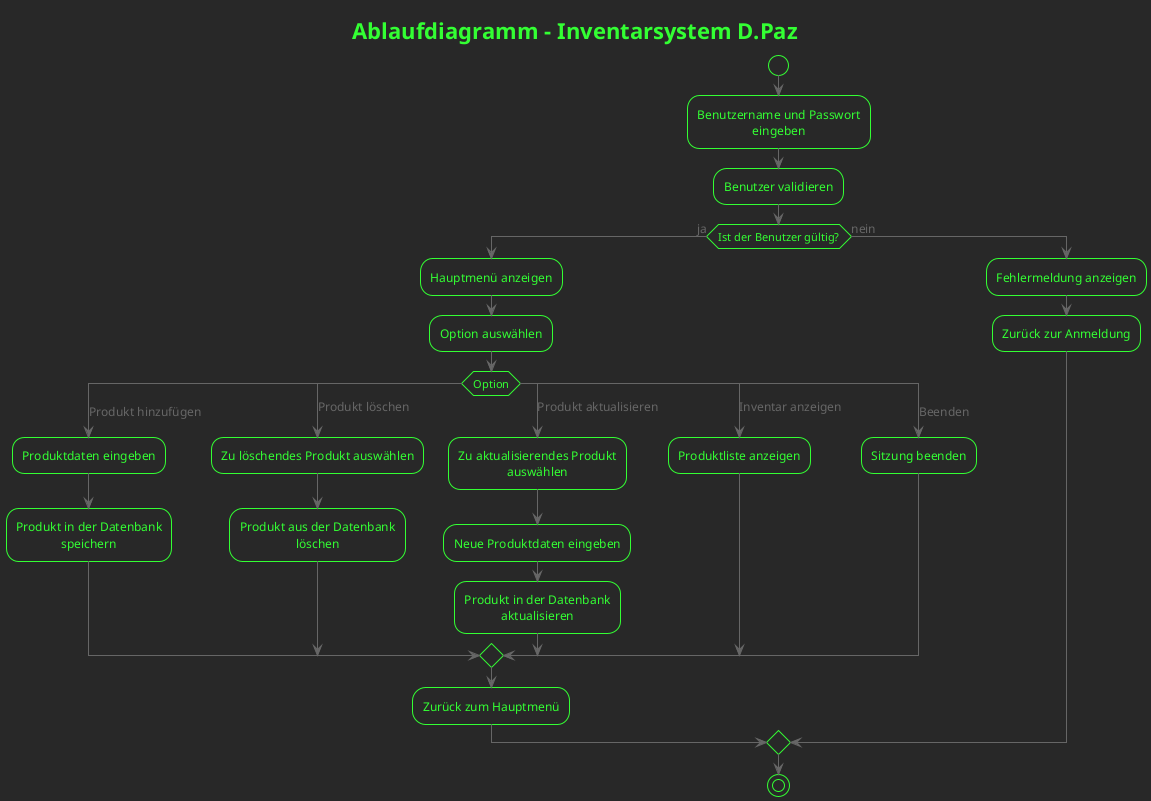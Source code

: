 

@startuml

!theme crt-green
!include <C4/C4_Context>
title Ablaufdiagramm - Inventarsystem D.Paz

start

:Benutzername und Passwort eingeben;
:Benutzer validieren;

if (Ist der Benutzer gültig?) then (ja)
  :Hauptmenü anzeigen;
  :Option auswählen;
  switch (Option)
    case (Produkt hinzufügen)
      :Produktdaten eingeben;
      :Produkt in der Datenbank speichern;
    case (Produkt löschen)
      :Zu löschendes Produkt auswählen;
      :Produkt aus der Datenbank löschen;
    case (Produkt aktualisieren)
      :Zu aktualisierendes Produkt auswählen;
      :Neue Produktdaten eingeben;
      :Produkt in der Datenbank aktualisieren;
    case (Inventar anzeigen)
      :Produktliste anzeigen;
    case (Beenden)
      :Sitzung beenden;
  endswitch
  :Zurück zum Hauptmenü;
else (nein)
  :Fehlermeldung anzeigen;
  :Zurück zur Anmeldung;
endif

stop

@enduml


@startuml

!theme crt-green
!include <C4/C4_Context>
title Usecase Diagramm

left to right direction

Actor "Administrator" as admin
Actor "Benutzer" as user

Rectangle Inventar_System {
  admin -- (Anmelden)
  (Anmelden) <. (Login validieren) : include
  (Anmelden) <.. (Passwort wiederherstellen) : extends
  (Login validieren) <. (DB abfragen) : include
  (Passwort wiederherstellen) <. (DB abfragen) : include

  admin -- (Benutzer verwalten)
  admin -- (Produkte verwalten)
  admin -- (Berichte generieren)

  user -- (Inventar abfragen)
  (Inventar abfragen) <. (DB abfragen) : include
  user -- (Produktanfrage stellen)
  (Produktanfrage stellen) <. (DB abfragen) : include
}

@enduml



@startuml

!theme crt-green
!include <C4/C4_Context>
title PackageStyle - Inventarsystem D.Paz

:Main Admin: as Admin
(Use the application) as (Use)

User -> (Start)
User --> (Use)

Admin ---> (Use)

note right of Admin : This is an example.

note right of (Use)
  A note can also
  be on several lines
end note

note "This note is connected\nto several objects." as N2
(Start) .. N2
N2 .. (Use)

@enduml



@startgantt

!theme crt-green
!include <C4/C4_Context>
title Gantt Diagramm - Aufgaben

[Task1] requires 20 days
then [Task2] requires 4 days
-- Phase Two --
then [Task3] requires 3 days
then [Task4] requires 3 days
-- Phase Tree --
[Task3] requires 3 days
then [Task4] requires 4 days

@endgantt



@startgantt

!theme crt-green
!include <C4/C4_Context>
title << Aufgaben >>

Project starts 2024-10-14

[taskA] starts 2024-10-14 and requires 3 days
[taskB] starts 2024-10-25 and requires 3 days
[taskB] displays on same row as [taskA]

[task01] starts 2024-10-14 and requires 4 days

then [task02] requires 8 days
note bottom
  note for task02
  more notes
end note

then [task03] requires 7 days
note bottom
  note for task03
  more notes
end note

-- separator --

[taskC] starts 2020-09-02 and requires 5 days
[taskD] starts 2020-09-09 and requires 5 days
[taskD] displays on same row as [taskC]

[task 10] starts 2020-09-05 and requires 5 days
then [task 11] requires 5 days
note bottom
  note for task11
  more notes
end note

@endgantt



@startgantt

!theme crt-green
!include <C4/C4_Context>
title << Process >>

[Kick off] requires 1 days and is colored in LightGreen
then [Prototype design] requires 5 days
[Test prototype] requires 4 days
[Test prototype] starts at [Prototype design]'s end
[Prototype design] is colored in Orange
[Test prototype] is colored in Yellow

legend
Legend:
|= Color |= Task Type |
|<#Yellow> | Planned |
|<#Orange>| In progress |
|<#LightGreen> | Done |
end legend

@endgantt

